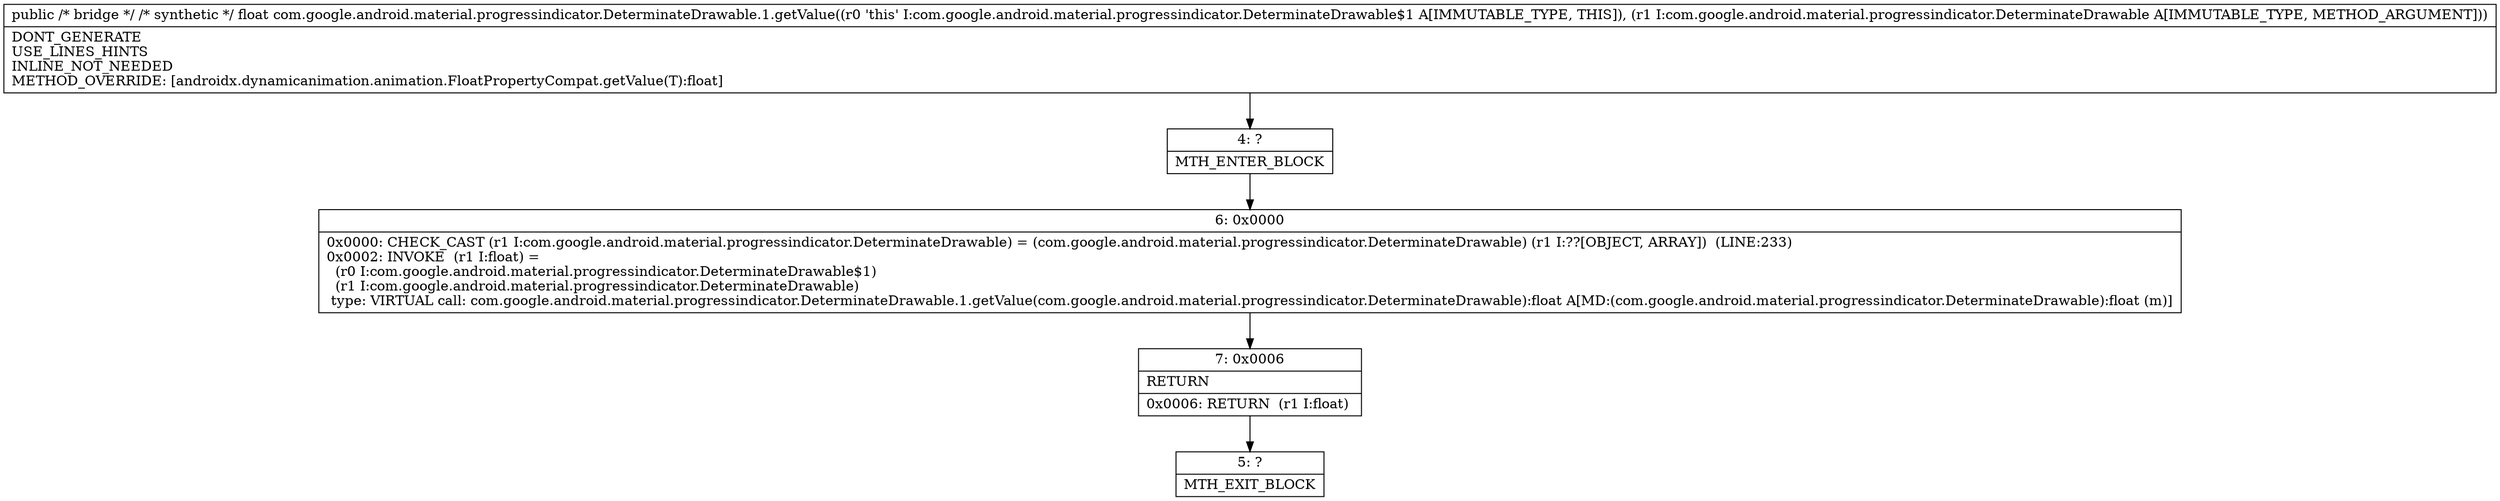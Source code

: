 digraph "CFG forcom.google.android.material.progressindicator.DeterminateDrawable.1.getValue(Ljava\/lang\/Object;)F" {
Node_4 [shape=record,label="{4\:\ ?|MTH_ENTER_BLOCK\l}"];
Node_6 [shape=record,label="{6\:\ 0x0000|0x0000: CHECK_CAST (r1 I:com.google.android.material.progressindicator.DeterminateDrawable) = (com.google.android.material.progressindicator.DeterminateDrawable) (r1 I:??[OBJECT, ARRAY])  (LINE:233)\l0x0002: INVOKE  (r1 I:float) = \l  (r0 I:com.google.android.material.progressindicator.DeterminateDrawable$1)\l  (r1 I:com.google.android.material.progressindicator.DeterminateDrawable)\l type: VIRTUAL call: com.google.android.material.progressindicator.DeterminateDrawable.1.getValue(com.google.android.material.progressindicator.DeterminateDrawable):float A[MD:(com.google.android.material.progressindicator.DeterminateDrawable):float (m)]\l}"];
Node_7 [shape=record,label="{7\:\ 0x0006|RETURN\l|0x0006: RETURN  (r1 I:float) \l}"];
Node_5 [shape=record,label="{5\:\ ?|MTH_EXIT_BLOCK\l}"];
MethodNode[shape=record,label="{public \/* bridge *\/ \/* synthetic *\/ float com.google.android.material.progressindicator.DeterminateDrawable.1.getValue((r0 'this' I:com.google.android.material.progressindicator.DeterminateDrawable$1 A[IMMUTABLE_TYPE, THIS]), (r1 I:com.google.android.material.progressindicator.DeterminateDrawable A[IMMUTABLE_TYPE, METHOD_ARGUMENT]))  | DONT_GENERATE\lUSE_LINES_HINTS\lINLINE_NOT_NEEDED\lMETHOD_OVERRIDE: [androidx.dynamicanimation.animation.FloatPropertyCompat.getValue(T):float]\l}"];
MethodNode -> Node_4;Node_4 -> Node_6;
Node_6 -> Node_7;
Node_7 -> Node_5;
}

